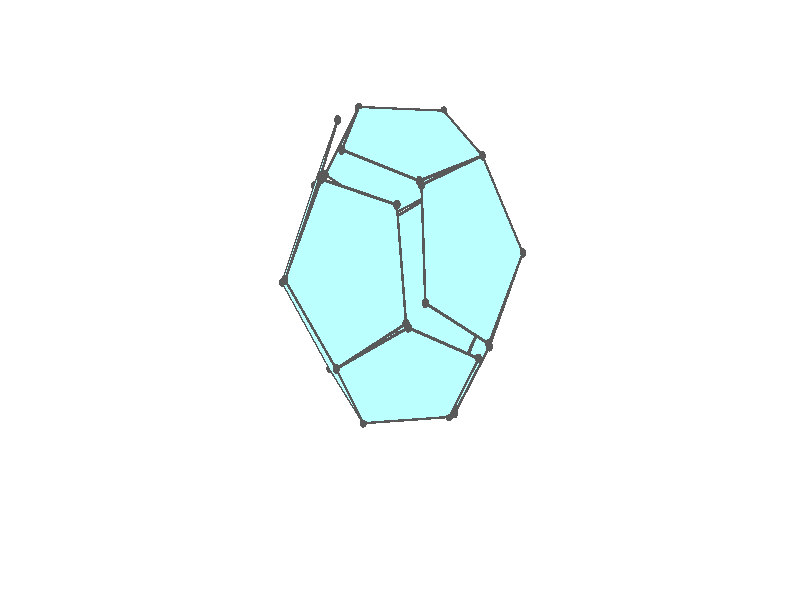 #version 3.7;
global_settings{assumed_gamma 1.0}
camera{perspective location <18.750000000000000000000000, 10.825317547305481014063844, 12.499999999999996447286321> right <0.133333333333333331482962, -0.230940107675850353485814, -0.000000000000000000000000> up <-0.064951905283832905846353, -0.037499999999999998612221, 0.129903810567665811692706> direction <0.750000000000000111022302, 0.433012701892219298294151, 0.499999999999999944488849> sky <-0.433012701892219298294151, -0.249999999999999944488849, 0.866025403784438707610605> look_at <18.000000000000000000000000, 10.392304845413262270881205, 11.999999999999996447286321>}
light_source{<18.750000000000000000000000, 10.825317547305481014063844, 12.499999999999996447286321> rgb<1.0,1.0,1.0>}
background{rgb<1,1,1>}
union{union{object{union{sphere{<0.187592474085079868872938, 0.577350269189625620036566, -0.576996638683937024261184>,0.029999999999999998889777}sphere{<-0.491123473188422809965203, 0.356822089773089878850243, -0.576996638683937024261184>,0.029999999999999998889777}sphere{<-0.491123473188422865476355, -0.356822089773089767827940, -0.576996638683937024261184>,0.029999999999999998889777}sphere{<0.187592474085079730095060, -0.577350269189625620036566, -0.576996638683937024261184>,0.029999999999999998889777}sphere{<0.607061998206686048717984, -0.000000000000000148687307, -0.576996638683937024261184>,0.029999999999999998889777}} pigment{rgb<0.1,0.1,0.1>}}object{union{cylinder{<0.187592474085079868872938, 0.577350269189625620036566, -0.576996638683937024261184>,<-0.491123473188422809965203, 0.356822089773089878850243, -0.576996638683937024261184>,0.010000000000000000208167}cylinder{<-0.491123473188422809965203, 0.356822089773089878850243, -0.576996638683937024261184>,<-0.491123473188422865476355, -0.356822089773089767827940, -0.576996638683937024261184>,0.010000000000000000208167}cylinder{<-0.491123473188422865476355, -0.356822089773089767827940, -0.576996638683937024261184>,<0.187592474085079730095060, -0.577350269189625620036566, -0.576996638683937024261184>,0.010000000000000000208167}cylinder{<0.187592474085079730095060, -0.577350269189625620036566, -0.576996638683937024261184>,<0.607061998206686048717984, -0.000000000000000148687307, -0.576996638683937024261184>,0.010000000000000000208167}cylinder{<0.607061998206686048717984, -0.000000000000000148687307, -0.576996638683937024261184>,<0.187592474085079868872938, 0.577350269189625620036566, -0.576996638683937024261184>,0.010000000000000000208167}} pigment{rgb<0.1,0.1,0.1>}}object{polygon{5.000000000000000000000000,<0.187592474085079868872938, 0.577350269189625620036566, -0.576996638683937024261184>,<-0.491123473188422809965203, 0.356822089773089878850243, -0.576996638683937024261184>,<-0.491123473188422865476355, -0.356822089773089767827940, -0.576996638683937024261184>,<0.187592474085079730095060, -0.577350269189625620036566, -0.576996638683937024261184>,<0.607061998206686048717984, -0.000000000000000148687307, -0.576996638683937024261184>} pigment{rgbft<0.5,1.0,1.0,0.1,0.1>}}}union{object{union{sphere{<1.003868410778580466669041, -0.015708913405614588487680, 0.015950168358295685466786>,0.029999999999999998889777}sphere{<0.829638736580318170155124, -0.602767825006238600060726, 0.382411448631120587382526>,0.029999999999999998889777}sphere{<0.325152463505077204963811, -0.949881272368329865329883, 0.015950168358295241377576>,0.029999999999999998889777}sphere{<0.187592474085079646828333, -0.577350269189625731058868, -0.576996638683937024261184>,0.029999999999999998889777}sphere{<0.607061998206686048717984, -0.000000000000000222044605, -0.576996638683937024261184>,0.029999999999999998889777}} pigment{rgb<0.1,0.1,0.1>}}object{union{cylinder{<1.003868410778580466669041, -0.015708913405614588487680, 0.015950168358295685466786>,<0.829638736580318170155124, -0.602767825006238600060726, 0.382411448631120587382526>,0.010000000000000000208167}cylinder{<0.829638736580318170155124, -0.602767825006238600060726, 0.382411448631120587382526>,<0.325152463505077204963811, -0.949881272368329865329883, 0.015950168358295241377576>,0.010000000000000000208167}cylinder{<0.325152463505077204963811, -0.949881272368329865329883, 0.015950168358295241377576>,<0.187592474085079646828333, -0.577350269189625731058868, -0.576996638683937024261184>,0.010000000000000000208167}cylinder{<0.187592474085079646828333, -0.577350269189625731058868, -0.576996638683937024261184>,<0.607061998206686048717984, -0.000000000000000222044605, -0.576996638683937024261184>,0.010000000000000000208167}cylinder{<0.607061998206686048717984, -0.000000000000000222044605, -0.576996638683937024261184>,<1.003868410778580466669041, -0.015708913405614588487680, 0.015950168358295685466786>,0.010000000000000000208167}} pigment{rgb<0.1,0.1,0.1>}}object{polygon{5.000000000000000000000000,<1.003868410778580466669041, -0.015708913405614588487680, 0.015950168358295685466786>,<0.829638736580318170155124, -0.602767825006238600060726, 0.382411448631120587382526>,<0.325152463505077204963811, -0.949881272368329865329883, 0.015950168358295241377576>,<0.187592474085079646828333, -0.577350269189625731058868, -0.576996638683937024261184>,<0.607061998206686048717984, -0.000000000000000222044605, -0.576996638683937024261184>} pigment{rgbft<0.5,1.0,1.0,0.1,0.1>}}}union{object{union{sphere{<1.003868410778580466669041, -0.015708913405614560732104, 0.015950168358295546688908>,0.029999999999999998889777}sphere{<0.829638736580318170155124, -0.602767825006238600060726, 0.382411448631120531871375>,0.029999999999999998889777}sphere{<0.575994966328297608448850, -0.399067554132528146126901, 1.017595715169939740718519>,0.029999999999999998889777}sphere{<0.593464169476141778503120, 0.313885048385609266574647, 1.043699900737277141971049>,0.029999999999999998889777}sphere{<0.857904501029906563225325, 0.550813718235801830225284, 0.424648908127707502835335>,0.029999999999999998889777}} pigment{rgb<0.1,0.1,0.1>}}object{union{cylinder{<1.003868410778580466669041, -0.015708913405614560732104, 0.015950168358295546688908>,<0.829638736580318170155124, -0.602767825006238600060726, 0.382411448631120531871375>,0.010000000000000000208167}cylinder{<0.829638736580318170155124, -0.602767825006238600060726, 0.382411448631120531871375>,<0.575994966328297608448850, -0.399067554132528146126901, 1.017595715169939740718519>,0.010000000000000000208167}cylinder{<0.575994966328297608448850, -0.399067554132528146126901, 1.017595715169939740718519>,<0.593464169476141778503120, 0.313885048385609266574647, 1.043699900737277141971049>,0.010000000000000000208167}cylinder{<0.593464169476141778503120, 0.313885048385609266574647, 1.043699900737277141971049>,<0.857904501029906563225325, 0.550813718235801830225284, 0.424648908127707502835335>,0.010000000000000000208167}cylinder{<0.857904501029906563225325, 0.550813718235801830225284, 0.424648908127707502835335>,<1.003868410778580466669041, -0.015708913405614560732104, 0.015950168358295546688908>,0.010000000000000000208167}} pigment{rgb<0.1,0.1,0.1>}}object{polygon{5.000000000000000000000000,<1.003868410778580466669041, -0.015708913405614560732104, 0.015950168358295546688908>,<0.829638736580318170155124, -0.602767825006238600060726, 0.382411448631120531871375>,<0.575994966328297608448850, -0.399067554132528146126901, 1.017595715169939740718519>,<0.593464169476141778503120, 0.313885048385609266574647, 1.043699900737277141971049>,<0.857904501029906563225325, 0.550813718235801830225284, 0.424648908127707502835335>} pigment{rgbft<0.5,1.0,1.0,0.1,0.1>}}}union{object{union{sphere{<0.557528031069579155243332, -0.424485109949140460017247, 1.017595715169939740718519>,0.029999999999999998889777}sphere{<0.829638736580318392199729, -0.602767825006238711083029, 0.382411448631120698404828>,0.029999999999999998889777}sphere{<0.325152463505077149452660, -0.949881272368329976352186, 0.015950168358295158110849>,0.029999999999999998889777}sphere{<-0.258747905623922191953312, -0.986126465733151769121889, 0.424648908127706614656915>,0.029999999999999998889777}sphere{<-0.115131906714012632875210, -0.661413779799332579578675, 1.043699900737276919926444>,0.029999999999999998889777}} pigment{rgb<0.1,0.1,0.1>}}object{union{cylinder{<0.557528031069579155243332, -0.424485109949140460017247, 1.017595715169939740718519>,<0.829638736580318392199729, -0.602767825006238711083029, 0.382411448631120698404828>,0.010000000000000000208167}cylinder{<0.829638736580318392199729, -0.602767825006238711083029, 0.382411448631120698404828>,<0.325152463505077149452660, -0.949881272368329976352186, 0.015950168358295158110849>,0.010000000000000000208167}cylinder{<0.325152463505077149452660, -0.949881272368329976352186, 0.015950168358295158110849>,<-0.258747905623922191953312, -0.986126465733151769121889, 0.424648908127706614656915>,0.010000000000000000208167}cylinder{<-0.258747905623922191953312, -0.986126465733151769121889, 0.424648908127706614656915>,<-0.115131906714012632875210, -0.661413779799332579578675, 1.043699900737276919926444>,0.010000000000000000208167}cylinder{<-0.115131906714012632875210, -0.661413779799332579578675, 1.043699900737276919926444>,<0.557528031069579155243332, -0.424485109949140460017247, 1.017595715169939740718519>,0.010000000000000000208167}} pigment{rgb<0.1,0.1,0.1>}}object{polygon{5.000000000000000000000000,<0.557528031069579155243332, -0.424485109949140460017247, 1.017595715169939740718519>,<0.829638736580318392199729, -0.602767825006238711083029, 0.382411448631120698404828>,<0.325152463505077149452660, -0.949881272368329976352186, 0.015950168358295158110849>,<-0.258747905623922191953312, -0.986126465733151769121889, 0.424648908127706614656915>,<-0.115131906714012632875210, -0.661413779799332579578675, 1.043699900737276919926444>} pigment{rgbft<0.5,1.0,1.0,0.1,0.1>}}}union{object{union{sphere{<-0.785443933658839132938567, -0.634877228845508345678184, 0.042054353925632892430286>,0.029999999999999998889777}sphere{<-0.276217108771766028940675, -0.985434888705109313100650, 0.398544722560369546471293>,0.029999999999999998889777}sphere{<0.325152463505077260474962, -0.949881272368329976352186, 0.015950168358295283010939>,0.029999999999999998889777}sphere{<0.187592474085079674583909, -0.577350269189625731058868, -0.576996638683937135283486>,0.029999999999999998889777}sphere{<-0.498793847145397928333210, -0.382667063698870768551075, -0.560863364754688231705870>,0.029999999999999998889777}} pigment{rgb<0.1,0.1,0.1>}}object{union{cylinder{<-0.785443933658839132938567, -0.634877228845508345678184, 0.042054353925632892430286>,<-0.276217108771766028940675, -0.985434888705109313100650, 0.398544722560369546471293>,0.010000000000000000208167}cylinder{<-0.276217108771766028940675, -0.985434888705109313100650, 0.398544722560369546471293>,<0.325152463505077260474962, -0.949881272368329976352186, 0.015950168358295283010939>,0.010000000000000000208167}cylinder{<0.325152463505077260474962, -0.949881272368329976352186, 0.015950168358295283010939>,<0.187592474085079674583909, -0.577350269189625731058868, -0.576996638683937135283486>,0.010000000000000000208167}cylinder{<0.187592474085079674583909, -0.577350269189625731058868, -0.576996638683937135283486>,<-0.498793847145397928333210, -0.382667063698870768551075, -0.560863364754688231705870>,0.010000000000000000208167}cylinder{<-0.498793847145397928333210, -0.382667063698870768551075, -0.560863364754688231705870>,<-0.785443933658839132938567, -0.634877228845508345678184, 0.042054353925632892430286>,0.010000000000000000208167}} pigment{rgb<0.1,0.1,0.1>}}object{polygon{5.000000000000000000000000,<-0.785443933658839132938567, -0.634877228845508345678184, 0.042054353925632892430286>,<-0.276217108771766028940675, -0.985434888705109313100650, 0.398544722560369546471293>,<0.325152463505077260474962, -0.949881272368329976352186, 0.015950168358295283010939>,<0.187592474085079674583909, -0.577350269189625731058868, -0.576996638683937135283486>,<-0.498793847145397928333210, -0.382667063698870768551075, -0.560863364754688231705870>} pigment{rgbft<0.5,1.0,1.0,0.1,0.1>}}}union{object{union{sphere{<1.003868410778580466669041, -0.015708913405614588487680, 0.015950168358295723630702>,0.029999999999999998889777}sphere{<0.851848491539995089638637, 0.567214208669458153089238, 0.398544722560369713004746>,0.029999999999999998889777}sphere{<0.361088601911640938446624, 0.943189424345671656446655, 0.042054353925632712019045>,0.029999999999999998889777}sphere{<0.209802229044756455289544, 0.592631764486071133113398, -0.560863364754688120683568>,0.029999999999999998889777}sphere{<0.607061998206686048717984, -0.000000000000000219442520, -0.576996638683937135283486>,0.029999999999999998889777}} pigment{rgb<0.1,0.1,0.1>}}object{union{cylinder{<1.003868410778580466669041, -0.015708913405614588487680, 0.015950168358295723630702>,<0.851848491539995089638637, 0.567214208669458153089238, 0.398544722560369713004746>,0.010000000000000000208167}cylinder{<0.851848491539995089638637, 0.567214208669458153089238, 0.398544722560369713004746>,<0.361088601911640938446624, 0.943189424345671656446655, 0.042054353925632712019045>,0.010000000000000000208167}cylinder{<0.361088601911640938446624, 0.943189424345671656446655, 0.042054353925632712019045>,<0.209802229044756455289544, 0.592631764486071133113398, -0.560863364754688120683568>,0.010000000000000000208167}cylinder{<0.209802229044756455289544, 0.592631764486071133113398, -0.560863364754688120683568>,<0.607061998206686048717984, -0.000000000000000219442520, -0.576996638683937135283486>,0.010000000000000000208167}cylinder{<0.607061998206686048717984, -0.000000000000000219442520, -0.576996638683937135283486>,<1.003868410778580466669041, -0.015708913405614588487680, 0.015950168358295723630702>,0.010000000000000000208167}} pigment{rgb<0.1,0.1,0.1>}}object{polygon{5.000000000000000000000000,<1.003868410778580466669041, -0.015708913405614588487680, 0.015950168358295723630702>,<0.851848491539995089638637, 0.567214208669458153089238, 0.398544722560369713004746>,<0.361088601911640938446624, 0.943189424345671656446655, 0.042054353925632712019045>,<0.209802229044756455289544, 0.592631764486071133113398, -0.560863364754688120683568>,<0.607061998206686048717984, -0.000000000000000219442520, -0.576996638683937135283486>} pigment{rgbft<0.5,1.0,1.0,0.1,0.1>}}}union{object{union{sphere{<-0.821380072065401645176053, 0.577350269189625620036566, 0.015950168358295435666605>,0.029999999999999998889777}sphere{<-0.491123473188422865476355, 0.356822089773089878850243, -0.576996638683937024261184>,0.029999999999999998889777}sphere{<-0.491123473188422865476355, -0.356822089773089767827940, -0.576996638683937024261184>,0.029999999999999998889777}sphere{<-0.821380072065401756198355, -0.577350269189625620036566, 0.015950168358295435666605>,0.029999999999999998889777}sphere{<-1.025489875180315202385373, 0.000000000000000003266362, 0.382411448631120698404828>,0.029999999999999998889777}} pigment{rgb<0.1,0.1,0.1>}}object{union{cylinder{<-0.821380072065401645176053, 0.577350269189625620036566, 0.015950168358295435666605>,<-0.491123473188422865476355, 0.356822089773089878850243, -0.576996638683937024261184>,0.010000000000000000208167}cylinder{<-0.491123473188422865476355, 0.356822089773089878850243, -0.576996638683937024261184>,<-0.491123473188422865476355, -0.356822089773089767827940, -0.576996638683937024261184>,0.010000000000000000208167}cylinder{<-0.491123473188422865476355, -0.356822089773089767827940, -0.576996638683937024261184>,<-0.821380072065401756198355, -0.577350269189625620036566, 0.015950168358295435666605>,0.010000000000000000208167}cylinder{<-0.821380072065401756198355, -0.577350269189625620036566, 0.015950168358295435666605>,<-1.025489875180315202385373, 0.000000000000000003266362, 0.382411448631120698404828>,0.010000000000000000208167}cylinder{<-1.025489875180315202385373, 0.000000000000000003266362, 0.382411448631120698404828>,<-0.821380072065401645176053, 0.577350269189625620036566, 0.015950168358295435666605>,0.010000000000000000208167}} pigment{rgb<0.1,0.1,0.1>}}object{polygon{5.000000000000000000000000,<-0.821380072065401645176053, 0.577350269189625620036566, 0.015950168358295435666605>,<-0.491123473188422865476355, 0.356822089773089878850243, -0.576996638683937024261184>,<-0.491123473188422865476355, -0.356822089773089767827940, -0.576996638683937024261184>,<-0.821380072065401756198355, -0.577350269189625620036566, 0.015950168358295435666605>,<-1.025489875180315202385373, 0.000000000000000003266362, 0.382411448631120698404828>} pigment{rgbft<0.5,1.0,1.0,0.1,0.1>}}}union{object{union{sphere{<-0.821380072065401645176053, 0.577350269189625620036566, 0.015950168358295546688908>,0.029999999999999998889777}sphere{<-0.370299140544567695343403, 0.949881272368329643285279, 0.424648908127706947723823>,0.029999999999999998889777}sphere{<-0.295625596302641791002230, 0.602767825006238266993819, 1.043699900737276697881839>,0.029999999999999998889777}sphere{<-0.700555739421546586065404, 0.015708913405614338687499, 1.017595715169939518673914>,0.029999999999999998889777}sphere{<-1.025489875180315202385373, 0.000000000000000055511151, 0.382411448631120753915980>,0.029999999999999998889777}} pigment{rgb<0.1,0.1,0.1>}}object{union{cylinder{<-0.821380072065401645176053, 0.577350269189625620036566, 0.015950168358295546688908>,<-0.370299140544567695343403, 0.949881272368329643285279, 0.424648908127706947723823>,0.010000000000000000208167}cylinder{<-0.370299140544567695343403, 0.949881272368329643285279, 0.424648908127706947723823>,<-0.295625596302641791002230, 0.602767825006238266993819, 1.043699900737276697881839>,0.010000000000000000208167}cylinder{<-0.295625596302641791002230, 0.602767825006238266993819, 1.043699900737276697881839>,<-0.700555739421546586065404, 0.015708913405614338687499, 1.017595715169939518673914>,0.010000000000000000208167}cylinder{<-0.700555739421546586065404, 0.015708913405614338687499, 1.017595715169939518673914>,<-1.025489875180315202385373, 0.000000000000000055511151, 0.382411448631120753915980>,0.010000000000000000208167}cylinder{<-1.025489875180315202385373, 0.000000000000000055511151, 0.382411448631120753915980>,<-0.821380072065401645176053, 0.577350269189625620036566, 0.015950168358295546688908>,0.010000000000000000208167}} pigment{rgb<0.1,0.1,0.1>}}object{polygon{5.000000000000000000000000,<-0.821380072065401645176053, 0.577350269189625620036566, 0.015950168358295546688908>,<-0.370299140544567695343403, 0.949881272368329643285279, 0.424648908127706947723823>,<-0.295625596302641791002230, 0.602767825006238266993819, 1.043699900737276697881839>,<-0.700555739421546586065404, 0.015708913405614338687499, 1.017595715169939518673914>,<-1.025489875180315202385373, 0.000000000000000055511151, 0.382411448631120753915980>} pigment{rgbft<0.5,1.0,1.0,0.1,0.1>}}}union{object{union{sphere{<-0.821380072065401423131448, 0.577350269189625509014263, 0.015950168358295546688908>,0.029999999999999998889777}sphere{<-0.370299140544567695343403, 0.949881272368329421240674, 0.424648908127706836701520>,0.029999999999999998889777}sphere{<0.256567651996951806570024, 0.985434888705109202078347, 0.085441037089571403306820>,0.029999999999999998889777}sphere{<0.192911704685406082404597, 0.634877228845508900789696, -0.532899696232898678616152>,0.029999999999999998889777}sphere{<-0.473296626880721271746211, 0.382667063698871379173738, -0.575847415016584651681342>,0.029999999999999998889777}} pigment{rgb<0.1,0.1,0.1>}}object{union{cylinder{<-0.821380072065401423131448, 0.577350269189625509014263, 0.015950168358295546688908>,<-0.370299140544567695343403, 0.949881272368329421240674, 0.424648908127706836701520>,0.010000000000000000208167}cylinder{<-0.370299140544567695343403, 0.949881272368329421240674, 0.424648908127706836701520>,<0.256567651996951806570024, 0.985434888705109202078347, 0.085441037089571403306820>,0.010000000000000000208167}cylinder{<0.256567651996951806570024, 0.985434888705109202078347, 0.085441037089571403306820>,<0.192911704685406082404597, 0.634877228845508900789696, -0.532899696232898678616152>,0.010000000000000000208167}cylinder{<0.192911704685406082404597, 0.634877228845508900789696, -0.532899696232898678616152>,<-0.473296626880721271746211, 0.382667063698871379173738, -0.575847415016584651681342>,0.010000000000000000208167}cylinder{<-0.473296626880721271746211, 0.382667063698871379173738, -0.575847415016584651681342>,<-0.821380072065401423131448, 0.577350269189625509014263, 0.015950168358295546688908>,0.010000000000000000208167}} pigment{rgb<0.1,0.1,0.1>}}object{polygon{5.000000000000000000000000,<-0.821380072065401423131448, 0.577350269189625509014263, 0.015950168358295546688908>,<-0.370299140544567695343403, 0.949881272368329421240674, 0.424648908127706836701520>,<0.256567651996951806570024, 0.985434888705109202078347, 0.085441037089571403306820>,<0.192911704685406082404597, 0.634877228845508900789696, -0.532899696232898678616152>,<-0.473296626880721271746211, 0.382667063698871379173738, -0.575847415016584651681342>} pigment{rgbft<0.5,1.0,1.0,0.1,0.1>}}}union{object{union{sphere{<0.270872714232332389983071, 0.986126465733151436054982, 0.113404705611361067418841>,0.029999999999999998889777}sphere{<-0.370299140544567584321101, 0.949881272368329532262976, 0.424648908127707003234974>,0.029999999999999998889777}sphere{<-0.295625596302641846513382, 0.602767825006238155971516, 1.043699900737276475837234>,0.029999999999999998889777}sphere{<0.391697046876187338071418, 0.424485109949140404506096, 1.115050252423004817359242>,0.029999999999999998889777}sphere{<0.741812257356194382218462, 0.661413779799332468556372, 0.540096202264473412846257>,0.029999999999999998889777}} pigment{rgb<0.1,0.1,0.1>}}object{union{cylinder{<0.270872714232332389983071, 0.986126465733151436054982, 0.113404705611361067418841>,<-0.370299140544567584321101, 0.949881272368329532262976, 0.424648908127707003234974>,0.010000000000000000208167}cylinder{<-0.370299140544567584321101, 0.949881272368329532262976, 0.424648908127707003234974>,<-0.295625596302641846513382, 0.602767825006238155971516, 1.043699900737276475837234>,0.010000000000000000208167}cylinder{<-0.295625596302641846513382, 0.602767825006238155971516, 1.043699900737276475837234>,<0.391697046876187338071418, 0.424485109949140404506096, 1.115050252423004817359242>,0.010000000000000000208167}cylinder{<0.391697046876187338071418, 0.424485109949140404506096, 1.115050252423004817359242>,<0.741812257356194382218462, 0.661413779799332468556372, 0.540096202264473412846257>,0.010000000000000000208167}cylinder{<0.741812257356194382218462, 0.661413779799332468556372, 0.540096202264473412846257>,<0.270872714232332389983071, 0.986126465733151436054982, 0.113404705611361067418841>,0.010000000000000000208167}} pigment{rgb<0.1,0.1,0.1>}}object{polygon{5.000000000000000000000000,<0.270872714232332389983071, 0.986126465733151436054982, 0.113404705611361067418841>,<-0.370299140544567584321101, 0.949881272368329532262976, 0.424648908127707003234974>,<-0.295625596302641846513382, 0.602767825006238155971516, 1.043699900737276475837234>,<0.391697046876187338071418, 0.424485109949140404506096, 1.115050252423004817359242>,<0.741812257356194382218462, 0.661413779799332468556372, 0.540096202264473412846257>} pigment{rgbft<0.5,1.0,1.0,0.1,0.1>}}}union{object{union{sphere{<0.397016277476513912425560, -0.313885048385609877197311, 1.159147194874043274026576>,0.029999999999999998889777}sphere{<0.382711215241133440034815, 0.399067554132527591015389, 1.131183526352253831959160>,0.029999999999999998889777}sphere{<-0.295625596302641957535684, 0.602767825006238378016121, 1.043699900737276697881839>,0.029999999999999998889777}sphere{<-0.700555739421546919132311, 0.015708913405614338687499, 1.017595715169939518673914>,0.029999999999999998889777}sphere{<-0.272479519394613900473701, -0.550813718235802274314494, 1.088946066855667860195922>,0.029999999999999998889777}} pigment{rgb<0.1,0.1,0.1>}}object{union{cylinder{<0.397016277476513912425560, -0.313885048385609877197311, 1.159147194874043274026576>,<0.382711215241133440034815, 0.399067554132527591015389, 1.131183526352253831959160>,0.010000000000000000208167}cylinder{<0.382711215241133440034815, 0.399067554132527591015389, 1.131183526352253831959160>,<-0.295625596302641957535684, 0.602767825006238378016121, 1.043699900737276697881839>,0.010000000000000000208167}cylinder{<-0.295625596302641957535684, 0.602767825006238378016121, 1.043699900737276697881839>,<-0.700555739421546919132311, 0.015708913405614338687499, 1.017595715169939518673914>,0.010000000000000000208167}cylinder{<-0.700555739421546919132311, 0.015708913405614338687499, 1.017595715169939518673914>,<-0.272479519394613900473701, -0.550813718235802274314494, 1.088946066855667860195922>,0.010000000000000000208167}cylinder{<-0.272479519394613900473701, -0.550813718235802274314494, 1.088946066855667860195922>,<0.397016277476513912425560, -0.313885048385609877197311, 1.159147194874043274026576>,0.010000000000000000208167}} pigment{rgb<0.1,0.1,0.1>}}object{polygon{5.000000000000000000000000,<0.397016277476513912425560, -0.313885048385609877197311, 1.159147194874043274026576>,<0.382711215241133440034815, 0.399067554132527591015389, 1.131183526352253831959160>,<-0.295625596302641957535684, 0.602767825006238378016121, 1.043699900737276697881839>,<-0.700555739421546919132311, 0.015708913405614338687499, 1.017595715169939518673914>,<-0.272479519394613900473701, -0.550813718235802274314494, 1.088946066855667860195922>} pigment{rgbft<0.5,1.0,1.0,0.1,0.1>}}}union{object{union{sphere{<-0.818092606760401408472205, -0.592631764486071133113398, 0.043203577592985445421370>,0.029999999999999998889777}sphere{<-0.364979909944241287522715, -0.943189424345671656446655, 0.468745850578745626435762>,0.029999999999999998889777}sphere{<-0.292338130997641554298383, -0.567214208669458153089238, 1.070953309971966804781118>,0.029999999999999998889777}sphere{<-0.700555739421546586065404, 0.015708913405614342156946, 1.017595715169939740718519>,0.029999999999999998889777}sphere{<-1.025489875180315202385373, 0.000000000000000055511151, 0.382411448631120753915980>,0.029999999999999998889777}} pigment{rgb<0.1,0.1,0.1>}}object{union{cylinder{<-0.818092606760401408472205, -0.592631764486071133113398, 0.043203577592985445421370>,<-0.364979909944241287522715, -0.943189424345671656446655, 0.468745850578745626435762>,0.010000000000000000208167}cylinder{<-0.364979909944241287522715, -0.943189424345671656446655, 0.468745850578745626435762>,<-0.292338130997641554298383, -0.567214208669458153089238, 1.070953309971966804781118>,0.010000000000000000208167}cylinder{<-0.292338130997641554298383, -0.567214208669458153089238, 1.070953309971966804781118>,<-0.700555739421546586065404, 0.015708913405614342156946, 1.017595715169939740718519>,0.010000000000000000208167}cylinder{<-0.700555739421546586065404, 0.015708913405614342156946, 1.017595715169939740718519>,<-1.025489875180315202385373, 0.000000000000000055511151, 0.382411448631120753915980>,0.010000000000000000208167}cylinder{<-1.025489875180315202385373, 0.000000000000000055511151, 0.382411448631120753915980>,<-0.818092606760401408472205, -0.592631764486071133113398, 0.043203577592985445421370>,0.010000000000000000208167}} pigment{rgb<0.1,0.1,0.1>}}object{polygon{5.000000000000000000000000,<-0.818092606760401408472205, -0.592631764486071133113398, 0.043203577592985445421370>,<-0.364979909944241287522715, -0.943189424345671656446655, 0.468745850578745626435762>,<-0.292338130997641554298383, -0.567214208669458153089238, 1.070953309971966804781118>,<-0.700555739421546586065404, 0.015708913405614342156946, 1.017595715169939740718519>,<-1.025489875180315202385373, 0.000000000000000055511151, 0.382411448631120753915980>} pigment{rgbft<0.5,1.0,1.0,0.1,0.1>}}}}
